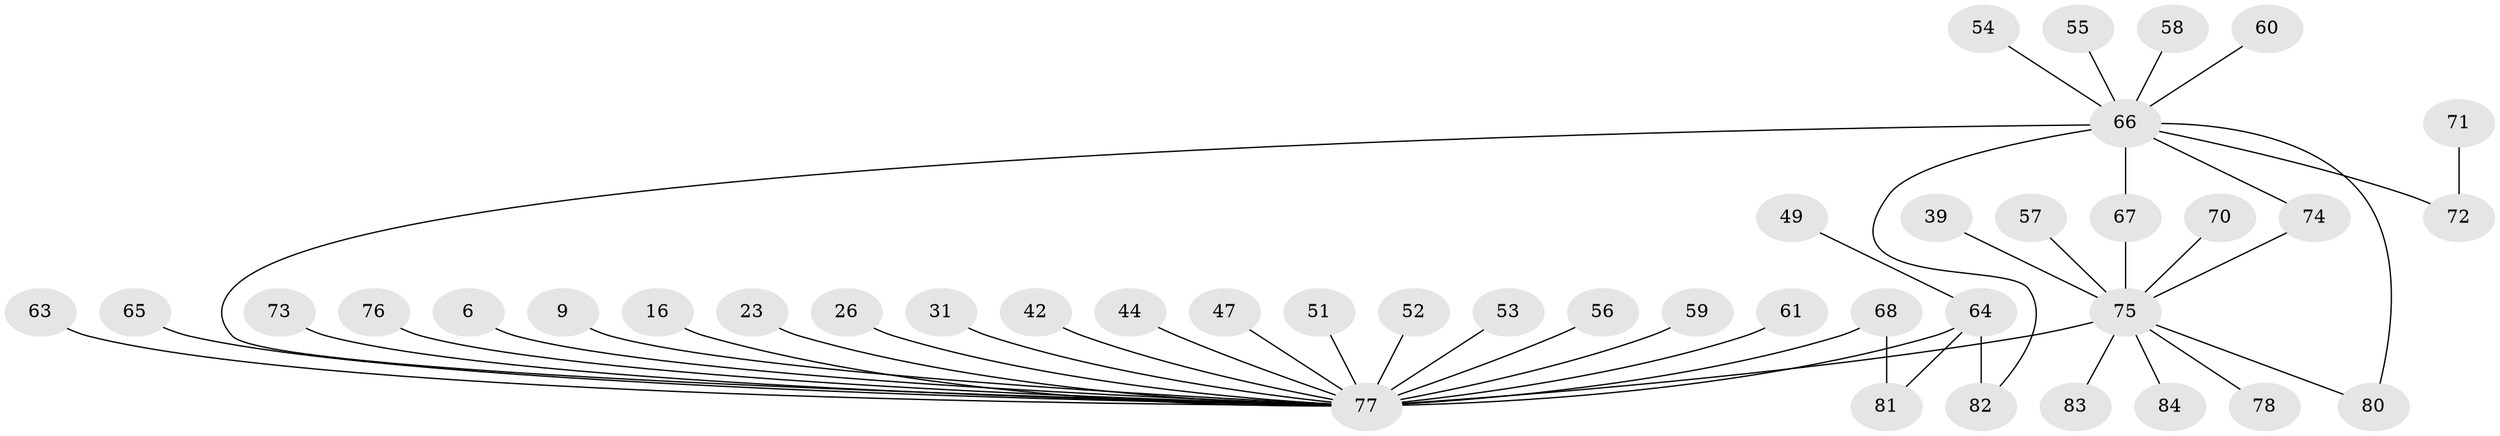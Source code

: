 // original degree distribution, {16: 0.011904761904761904, 17: 0.011904761904761904, 3: 0.08333333333333333, 6: 0.023809523809523808, 4: 0.07142857142857142, 1: 0.5119047619047619, 2: 0.2261904761904762, 7: 0.023809523809523808, 5: 0.023809523809523808, 15: 0.011904761904761904}
// Generated by graph-tools (version 1.1) at 2025/47/03/09/25 04:47:21]
// undirected, 42 vertices, 46 edges
graph export_dot {
graph [start="1"]
  node [color=gray90,style=filled];
  6;
  9;
  16;
  23;
  26;
  31;
  39;
  42;
  44;
  47;
  49;
  51;
  52 [super="+29"];
  53;
  54 [super="+43"];
  55;
  56;
  57;
  58;
  59;
  60;
  61 [super="+36"];
  63;
  64 [super="+13+25"];
  65;
  66 [super="+32+46"];
  67 [super="+37"];
  68 [super="+50"];
  70;
  71 [super="+34"];
  72 [super="+3+14+30+69"];
  73;
  74 [super="+19"];
  75 [super="+48+24"];
  76;
  77 [super="+4+35+40+15"];
  78;
  80 [super="+5+62"];
  81 [super="+27+79"];
  82;
  83;
  84;
  6 -- 77;
  9 -- 77;
  16 -- 77;
  23 -- 77;
  26 -- 77;
  31 -- 77;
  39 -- 75;
  42 -- 77;
  44 -- 77;
  47 -- 77;
  49 -- 64;
  51 -- 77;
  52 -- 77;
  53 -- 77;
  54 -- 66;
  55 -- 66;
  56 -- 77;
  57 -- 75;
  58 -- 66;
  59 -- 77;
  60 -- 66;
  61 -- 77 [weight=2];
  63 -- 77;
  64 -- 82;
  64 -- 77 [weight=3];
  64 -- 81;
  65 -- 77;
  66 -- 67;
  66 -- 72 [weight=3];
  66 -- 74;
  66 -- 77 [weight=4];
  66 -- 80;
  66 -- 82;
  67 -- 75;
  68 -- 81;
  68 -- 77 [weight=2];
  70 -- 75;
  71 -- 72;
  73 -- 77;
  74 -- 75;
  75 -- 77 [weight=7];
  75 -- 78;
  75 -- 80;
  75 -- 83;
  75 -- 84;
  76 -- 77;
}
